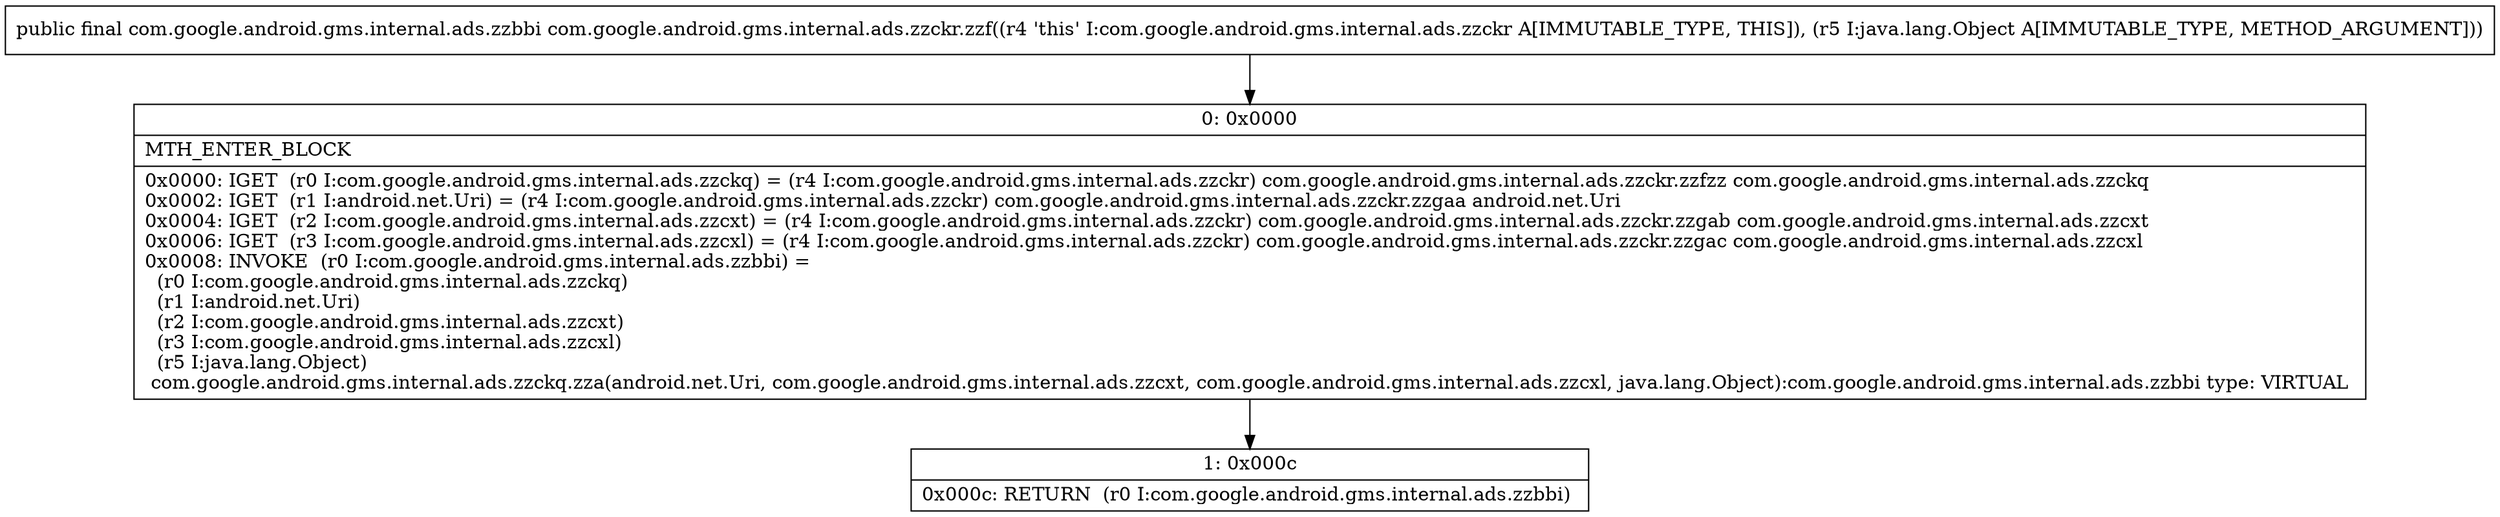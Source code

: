 digraph "CFG forcom.google.android.gms.internal.ads.zzckr.zzf(Ljava\/lang\/Object;)Lcom\/google\/android\/gms\/internal\/ads\/zzbbi;" {
Node_0 [shape=record,label="{0\:\ 0x0000|MTH_ENTER_BLOCK\l|0x0000: IGET  (r0 I:com.google.android.gms.internal.ads.zzckq) = (r4 I:com.google.android.gms.internal.ads.zzckr) com.google.android.gms.internal.ads.zzckr.zzfzz com.google.android.gms.internal.ads.zzckq \l0x0002: IGET  (r1 I:android.net.Uri) = (r4 I:com.google.android.gms.internal.ads.zzckr) com.google.android.gms.internal.ads.zzckr.zzgaa android.net.Uri \l0x0004: IGET  (r2 I:com.google.android.gms.internal.ads.zzcxt) = (r4 I:com.google.android.gms.internal.ads.zzckr) com.google.android.gms.internal.ads.zzckr.zzgab com.google.android.gms.internal.ads.zzcxt \l0x0006: IGET  (r3 I:com.google.android.gms.internal.ads.zzcxl) = (r4 I:com.google.android.gms.internal.ads.zzckr) com.google.android.gms.internal.ads.zzckr.zzgac com.google.android.gms.internal.ads.zzcxl \l0x0008: INVOKE  (r0 I:com.google.android.gms.internal.ads.zzbbi) = \l  (r0 I:com.google.android.gms.internal.ads.zzckq)\l  (r1 I:android.net.Uri)\l  (r2 I:com.google.android.gms.internal.ads.zzcxt)\l  (r3 I:com.google.android.gms.internal.ads.zzcxl)\l  (r5 I:java.lang.Object)\l com.google.android.gms.internal.ads.zzckq.zza(android.net.Uri, com.google.android.gms.internal.ads.zzcxt, com.google.android.gms.internal.ads.zzcxl, java.lang.Object):com.google.android.gms.internal.ads.zzbbi type: VIRTUAL \l}"];
Node_1 [shape=record,label="{1\:\ 0x000c|0x000c: RETURN  (r0 I:com.google.android.gms.internal.ads.zzbbi) \l}"];
MethodNode[shape=record,label="{public final com.google.android.gms.internal.ads.zzbbi com.google.android.gms.internal.ads.zzckr.zzf((r4 'this' I:com.google.android.gms.internal.ads.zzckr A[IMMUTABLE_TYPE, THIS]), (r5 I:java.lang.Object A[IMMUTABLE_TYPE, METHOD_ARGUMENT])) }"];
MethodNode -> Node_0;
Node_0 -> Node_1;
}

